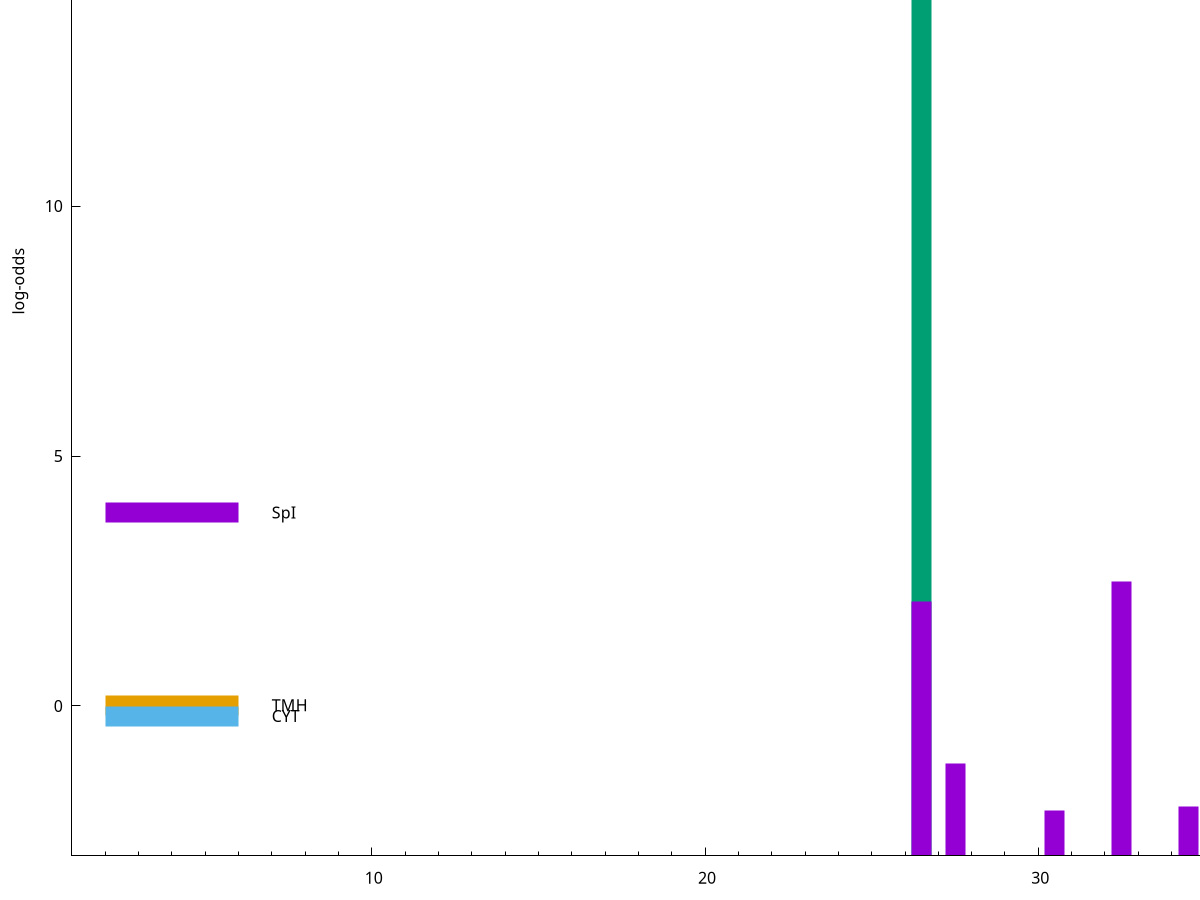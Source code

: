 set title "LipoP predictions for SRR4017833.gff"
set size 2., 1.4
set xrange [1:70] 
set mxtics 10
set yrange [-3:20]
set y2range [0:23]
set ylabel "log-odds"
set term postscript eps color solid "Helvetica" 30
set output "SRR4017833.gff42.eps"
set arrow from 2,15.2589 to 6,15.2589 nohead lt 2 lw 20
set label "SpII" at 7,15.2589
set arrow from 2,3.8725 to 6,3.8725 nohead lt 1 lw 20
set label "SpI" at 7,3.8725
set arrow from 2,0.0144279 to 6,0.0144279 nohead lt 4 lw 20
set label "TMH" at 7,0.0144279
set arrow from 2,-0.200913 to 6,-0.200913 nohead lt 3 lw 20
set label "CYT" at 7,-0.200913
set arrow from 2,15.2589 to 6,15.2589 nohead lt 2 lw 20
set label "SpII" at 7,15.2589
# NOTE: The scores below are the log-odds scores with the threshold
# NOTE: subtracted (a hack to make gnuplot make the histogram all
# NOTE: look nice).
plot "-" axes x1y2 title "" with impulses lt 2 lw 20, "-" axes x1y2 title "" with impulses lt 1 lw 20
26.500000 18.258900
e
32.500000 5.498020
26.500000 5.096290
35.500000 4.813330
27.500000 1.854250
34.500000 0.985310
30.500000 0.909130
e
exit
